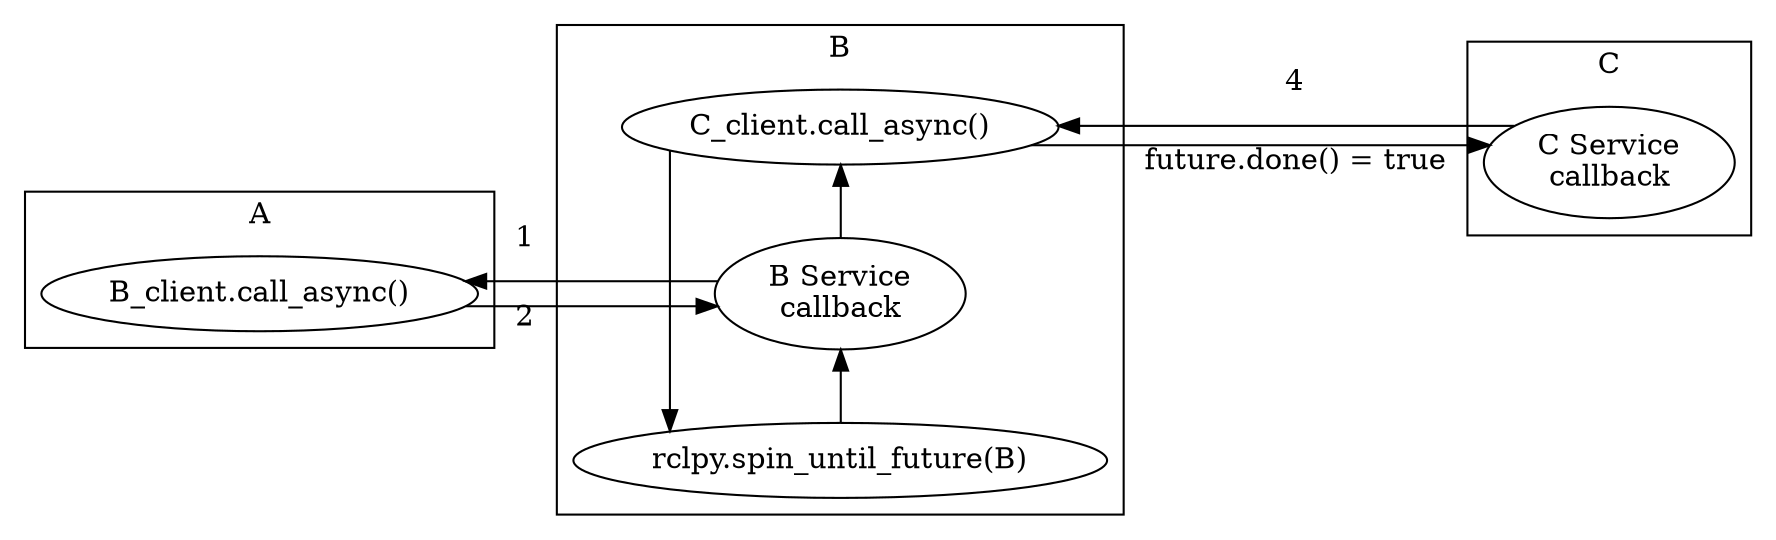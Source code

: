 # Place the cursor inside "graph" to get some refactoring options

digraph {
    rankdir=LR;
    splines=ortho

    subgraph cluster_A{
        label="A"
        B_client[label="B_client.call_async()"]
    }

    subgraph cluster_B{
        label="B"
        {
        rank=same 
        C_client[label="C_client.call_async()"]
        B_service[label="B Service\ncallback"]
        spin_until [label="rclpy.spin_until_future(B)"]
        }

    }

    subgraph cluster_C{
        label="C"
        C_service[label="C Service\ncallback"]
    }


    B_client -> B_service [label="1"]
    B_service -> B_client [label="2"]

    B_service -> C_client [label="3s"]
    C_client -> spin_until
    spin_until -> B_service
        
    C_client -> C_service [label="4"]
    C_service -> C_client [label="future.done() = true"]
}
